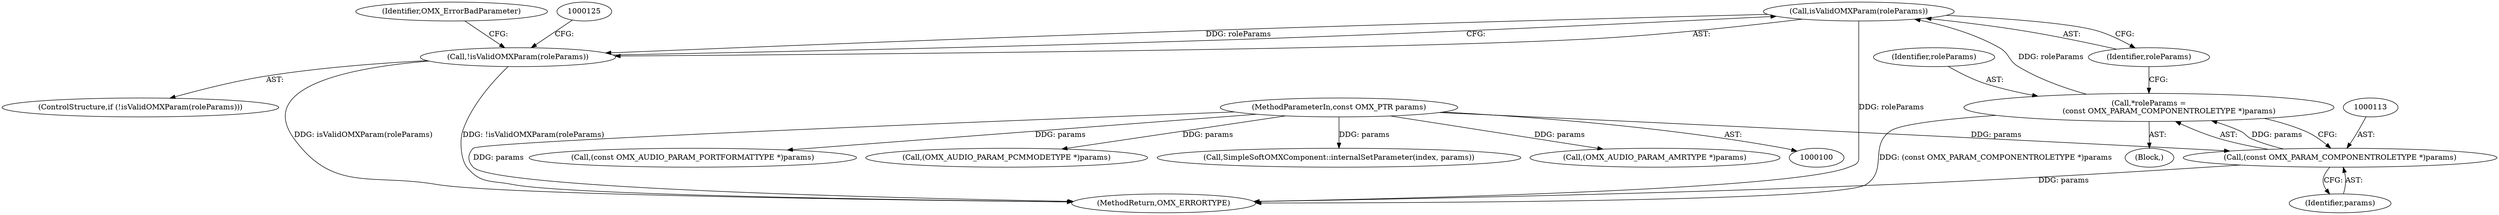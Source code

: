 digraph "0_Android_295c883fe3105b19bcd0f9e07d54c6b589fc5bff_11@pointer" {
"1000117" [label="(Call,isValidOMXParam(roleParams))"];
"1000110" [label="(Call,*roleParams =\n                 (const OMX_PARAM_COMPONENTROLETYPE *)params)"];
"1000112" [label="(Call,(const OMX_PARAM_COMPONENTROLETYPE *)params)"];
"1000102" [label="(MethodParameterIn,const OMX_PTR params)"];
"1000116" [label="(Call,!isValidOMXParam(roleParams))"];
"1000111" [label="(Identifier,roleParams)"];
"1000143" [label="(Call,(const OMX_AUDIO_PARAM_PORTFORMATTYPE *)params)"];
"1000302" [label="(Call,(OMX_AUDIO_PARAM_PCMMODETYPE *)params)"];
"1000115" [label="(ControlStructure,if (!isValidOMXParam(roleParams)))"];
"1000118" [label="(Identifier,roleParams)"];
"1000102" [label="(MethodParameterIn,const OMX_PTR params)"];
"1000108" [label="(Block,)"];
"1000342" [label="(Call,SimpleSoftOMXComponent::internalSetParameter(index, params))"];
"1000112" [label="(Call,(const OMX_PARAM_COMPONENTROLETYPE *)params)"];
"1000121" [label="(Identifier,OMX_ErrorBadParameter)"];
"1000205" [label="(Call,(OMX_AUDIO_PARAM_AMRTYPE *)params)"];
"1000117" [label="(Call,isValidOMXParam(roleParams))"];
"1000345" [label="(MethodReturn,OMX_ERRORTYPE)"];
"1000116" [label="(Call,!isValidOMXParam(roleParams))"];
"1000114" [label="(Identifier,params)"];
"1000110" [label="(Call,*roleParams =\n                 (const OMX_PARAM_COMPONENTROLETYPE *)params)"];
"1000117" -> "1000116"  [label="AST: "];
"1000117" -> "1000118"  [label="CFG: "];
"1000118" -> "1000117"  [label="AST: "];
"1000116" -> "1000117"  [label="CFG: "];
"1000117" -> "1000345"  [label="DDG: roleParams"];
"1000117" -> "1000116"  [label="DDG: roleParams"];
"1000110" -> "1000117"  [label="DDG: roleParams"];
"1000110" -> "1000108"  [label="AST: "];
"1000110" -> "1000112"  [label="CFG: "];
"1000111" -> "1000110"  [label="AST: "];
"1000112" -> "1000110"  [label="AST: "];
"1000118" -> "1000110"  [label="CFG: "];
"1000110" -> "1000345"  [label="DDG: (const OMX_PARAM_COMPONENTROLETYPE *)params"];
"1000112" -> "1000110"  [label="DDG: params"];
"1000112" -> "1000114"  [label="CFG: "];
"1000113" -> "1000112"  [label="AST: "];
"1000114" -> "1000112"  [label="AST: "];
"1000112" -> "1000345"  [label="DDG: params"];
"1000102" -> "1000112"  [label="DDG: params"];
"1000102" -> "1000100"  [label="AST: "];
"1000102" -> "1000345"  [label="DDG: params"];
"1000102" -> "1000143"  [label="DDG: params"];
"1000102" -> "1000205"  [label="DDG: params"];
"1000102" -> "1000302"  [label="DDG: params"];
"1000102" -> "1000342"  [label="DDG: params"];
"1000116" -> "1000115"  [label="AST: "];
"1000121" -> "1000116"  [label="CFG: "];
"1000125" -> "1000116"  [label="CFG: "];
"1000116" -> "1000345"  [label="DDG: isValidOMXParam(roleParams)"];
"1000116" -> "1000345"  [label="DDG: !isValidOMXParam(roleParams)"];
}
